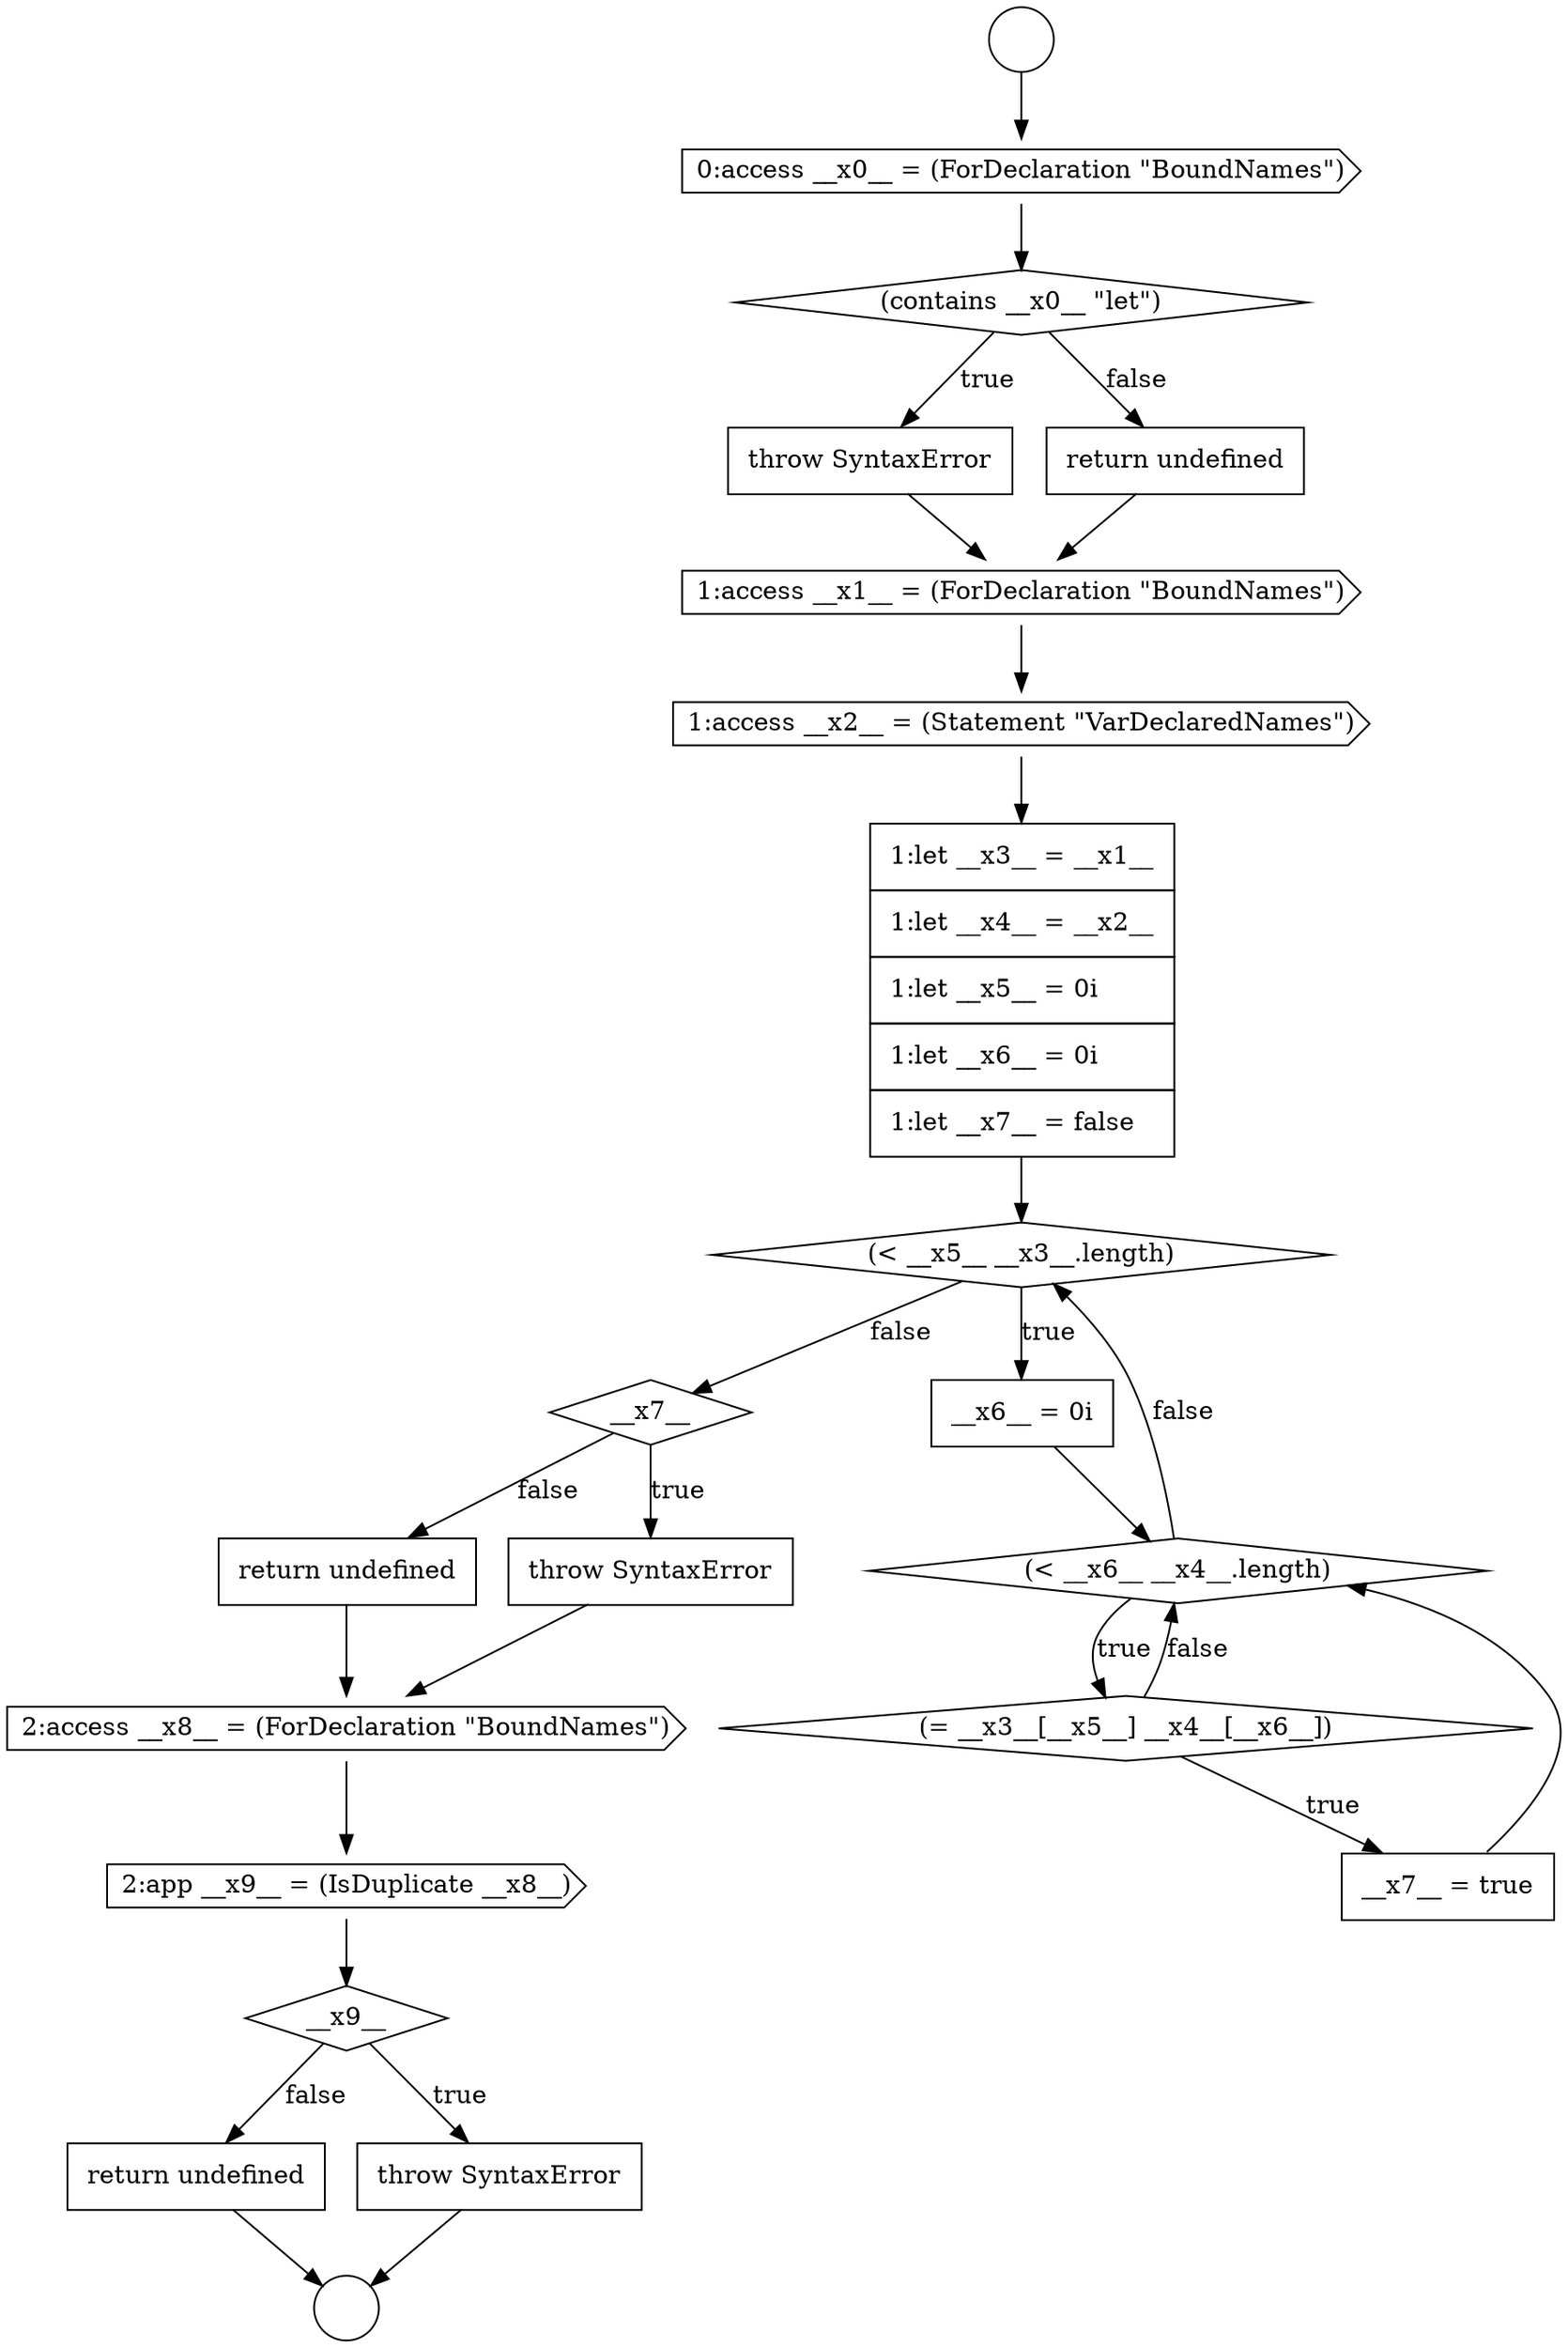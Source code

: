 digraph {
  node16280 [shape=circle label=" " color="black" fillcolor="white" style=filled]
  node16283 [shape=none, margin=0, label=<<font color="black">
    <table border="0" cellborder="1" cellspacing="0" cellpadding="10">
      <tr><td align="left">throw SyntaxError</td></tr>
    </table>
  </font>> color="black" fillcolor="white" style=filled]
  node16287 [shape=none, margin=0, label=<<font color="black">
    <table border="0" cellborder="1" cellspacing="0" cellpadding="10">
      <tr><td align="left">1:let __x3__ = __x1__</td></tr>
      <tr><td align="left">1:let __x4__ = __x2__</td></tr>
      <tr><td align="left">1:let __x5__ = 0i</td></tr>
      <tr><td align="left">1:let __x6__ = 0i</td></tr>
      <tr><td align="left">1:let __x7__ = false</td></tr>
    </table>
  </font>> color="black" fillcolor="white" style=filled]
  node16300 [shape=none, margin=0, label=<<font color="black">
    <table border="0" cellborder="1" cellspacing="0" cellpadding="10">
      <tr><td align="left">return undefined</td></tr>
    </table>
  </font>> color="black" fillcolor="white" style=filled]
  node16293 [shape=diamond, label=<<font color="black">__x7__</font>> color="black" fillcolor="white" style=filled]
  node16284 [shape=none, margin=0, label=<<font color="black">
    <table border="0" cellborder="1" cellspacing="0" cellpadding="10">
      <tr><td align="left">return undefined</td></tr>
    </table>
  </font>> color="black" fillcolor="white" style=filled]
  node16296 [shape=cds, label=<<font color="black">2:access __x8__ = (ForDeclaration &quot;BoundNames&quot;)</font>> color="black" fillcolor="white" style=filled]
  node16291 [shape=diamond, label=<<font color="black">(= __x3__[__x5__] __x4__[__x6__])</font>> color="black" fillcolor="white" style=filled]
  node16298 [shape=diamond, label=<<font color="black">__x9__</font>> color="black" fillcolor="white" style=filled]
  node16288 [shape=diamond, label=<<font color="black">(&lt; __x5__ __x3__.length)</font>> color="black" fillcolor="white" style=filled]
  node16299 [shape=none, margin=0, label=<<font color="black">
    <table border="0" cellborder="1" cellspacing="0" cellpadding="10">
      <tr><td align="left">throw SyntaxError</td></tr>
    </table>
  </font>> color="black" fillcolor="white" style=filled]
  node16282 [shape=diamond, label=<<font color="black">(contains __x0__ &quot;let&quot;)</font>> color="black" fillcolor="white" style=filled]
  node16279 [shape=circle label=" " color="black" fillcolor="white" style=filled]
  node16297 [shape=cds, label=<<font color="black">2:app __x9__ = (IsDuplicate __x8__)</font>> color="black" fillcolor="white" style=filled]
  node16292 [shape=none, margin=0, label=<<font color="black">
    <table border="0" cellborder="1" cellspacing="0" cellpadding="10">
      <tr><td align="left">__x7__ = true</td></tr>
    </table>
  </font>> color="black" fillcolor="white" style=filled]
  node16285 [shape=cds, label=<<font color="black">1:access __x1__ = (ForDeclaration &quot;BoundNames&quot;)</font>> color="black" fillcolor="white" style=filled]
  node16290 [shape=diamond, label=<<font color="black">(&lt; __x6__ __x4__.length)</font>> color="black" fillcolor="white" style=filled]
  node16295 [shape=none, margin=0, label=<<font color="black">
    <table border="0" cellborder="1" cellspacing="0" cellpadding="10">
      <tr><td align="left">return undefined</td></tr>
    </table>
  </font>> color="black" fillcolor="white" style=filled]
  node16281 [shape=cds, label=<<font color="black">0:access __x0__ = (ForDeclaration &quot;BoundNames&quot;)</font>> color="black" fillcolor="white" style=filled]
  node16294 [shape=none, margin=0, label=<<font color="black">
    <table border="0" cellborder="1" cellspacing="0" cellpadding="10">
      <tr><td align="left">throw SyntaxError</td></tr>
    </table>
  </font>> color="black" fillcolor="white" style=filled]
  node16289 [shape=none, margin=0, label=<<font color="black">
    <table border="0" cellborder="1" cellspacing="0" cellpadding="10">
      <tr><td align="left">__x6__ = 0i</td></tr>
    </table>
  </font>> color="black" fillcolor="white" style=filled]
  node16286 [shape=cds, label=<<font color="black">1:access __x2__ = (Statement &quot;VarDeclaredNames&quot;)</font>> color="black" fillcolor="white" style=filled]
  node16291 -> node16292 [label=<<font color="black">true</font>> color="black"]
  node16291 -> node16290 [label=<<font color="black">false</font>> color="black"]
  node16286 -> node16287 [ color="black"]
  node16293 -> node16294 [label=<<font color="black">true</font>> color="black"]
  node16293 -> node16295 [label=<<font color="black">false</font>> color="black"]
  node16285 -> node16286 [ color="black"]
  node16279 -> node16281 [ color="black"]
  node16295 -> node16296 [ color="black"]
  node16281 -> node16282 [ color="black"]
  node16296 -> node16297 [ color="black"]
  node16298 -> node16299 [label=<<font color="black">true</font>> color="black"]
  node16298 -> node16300 [label=<<font color="black">false</font>> color="black"]
  node16289 -> node16290 [ color="black"]
  node16287 -> node16288 [ color="black"]
  node16288 -> node16289 [label=<<font color="black">true</font>> color="black"]
  node16288 -> node16293 [label=<<font color="black">false</font>> color="black"]
  node16294 -> node16296 [ color="black"]
  node16299 -> node16280 [ color="black"]
  node16283 -> node16285 [ color="black"]
  node16290 -> node16291 [label=<<font color="black">true</font>> color="black"]
  node16290 -> node16288 [label=<<font color="black">false</font>> color="black"]
  node16297 -> node16298 [ color="black"]
  node16282 -> node16283 [label=<<font color="black">true</font>> color="black"]
  node16282 -> node16284 [label=<<font color="black">false</font>> color="black"]
  node16292 -> node16290 [ color="black"]
  node16284 -> node16285 [ color="black"]
  node16300 -> node16280 [ color="black"]
}
